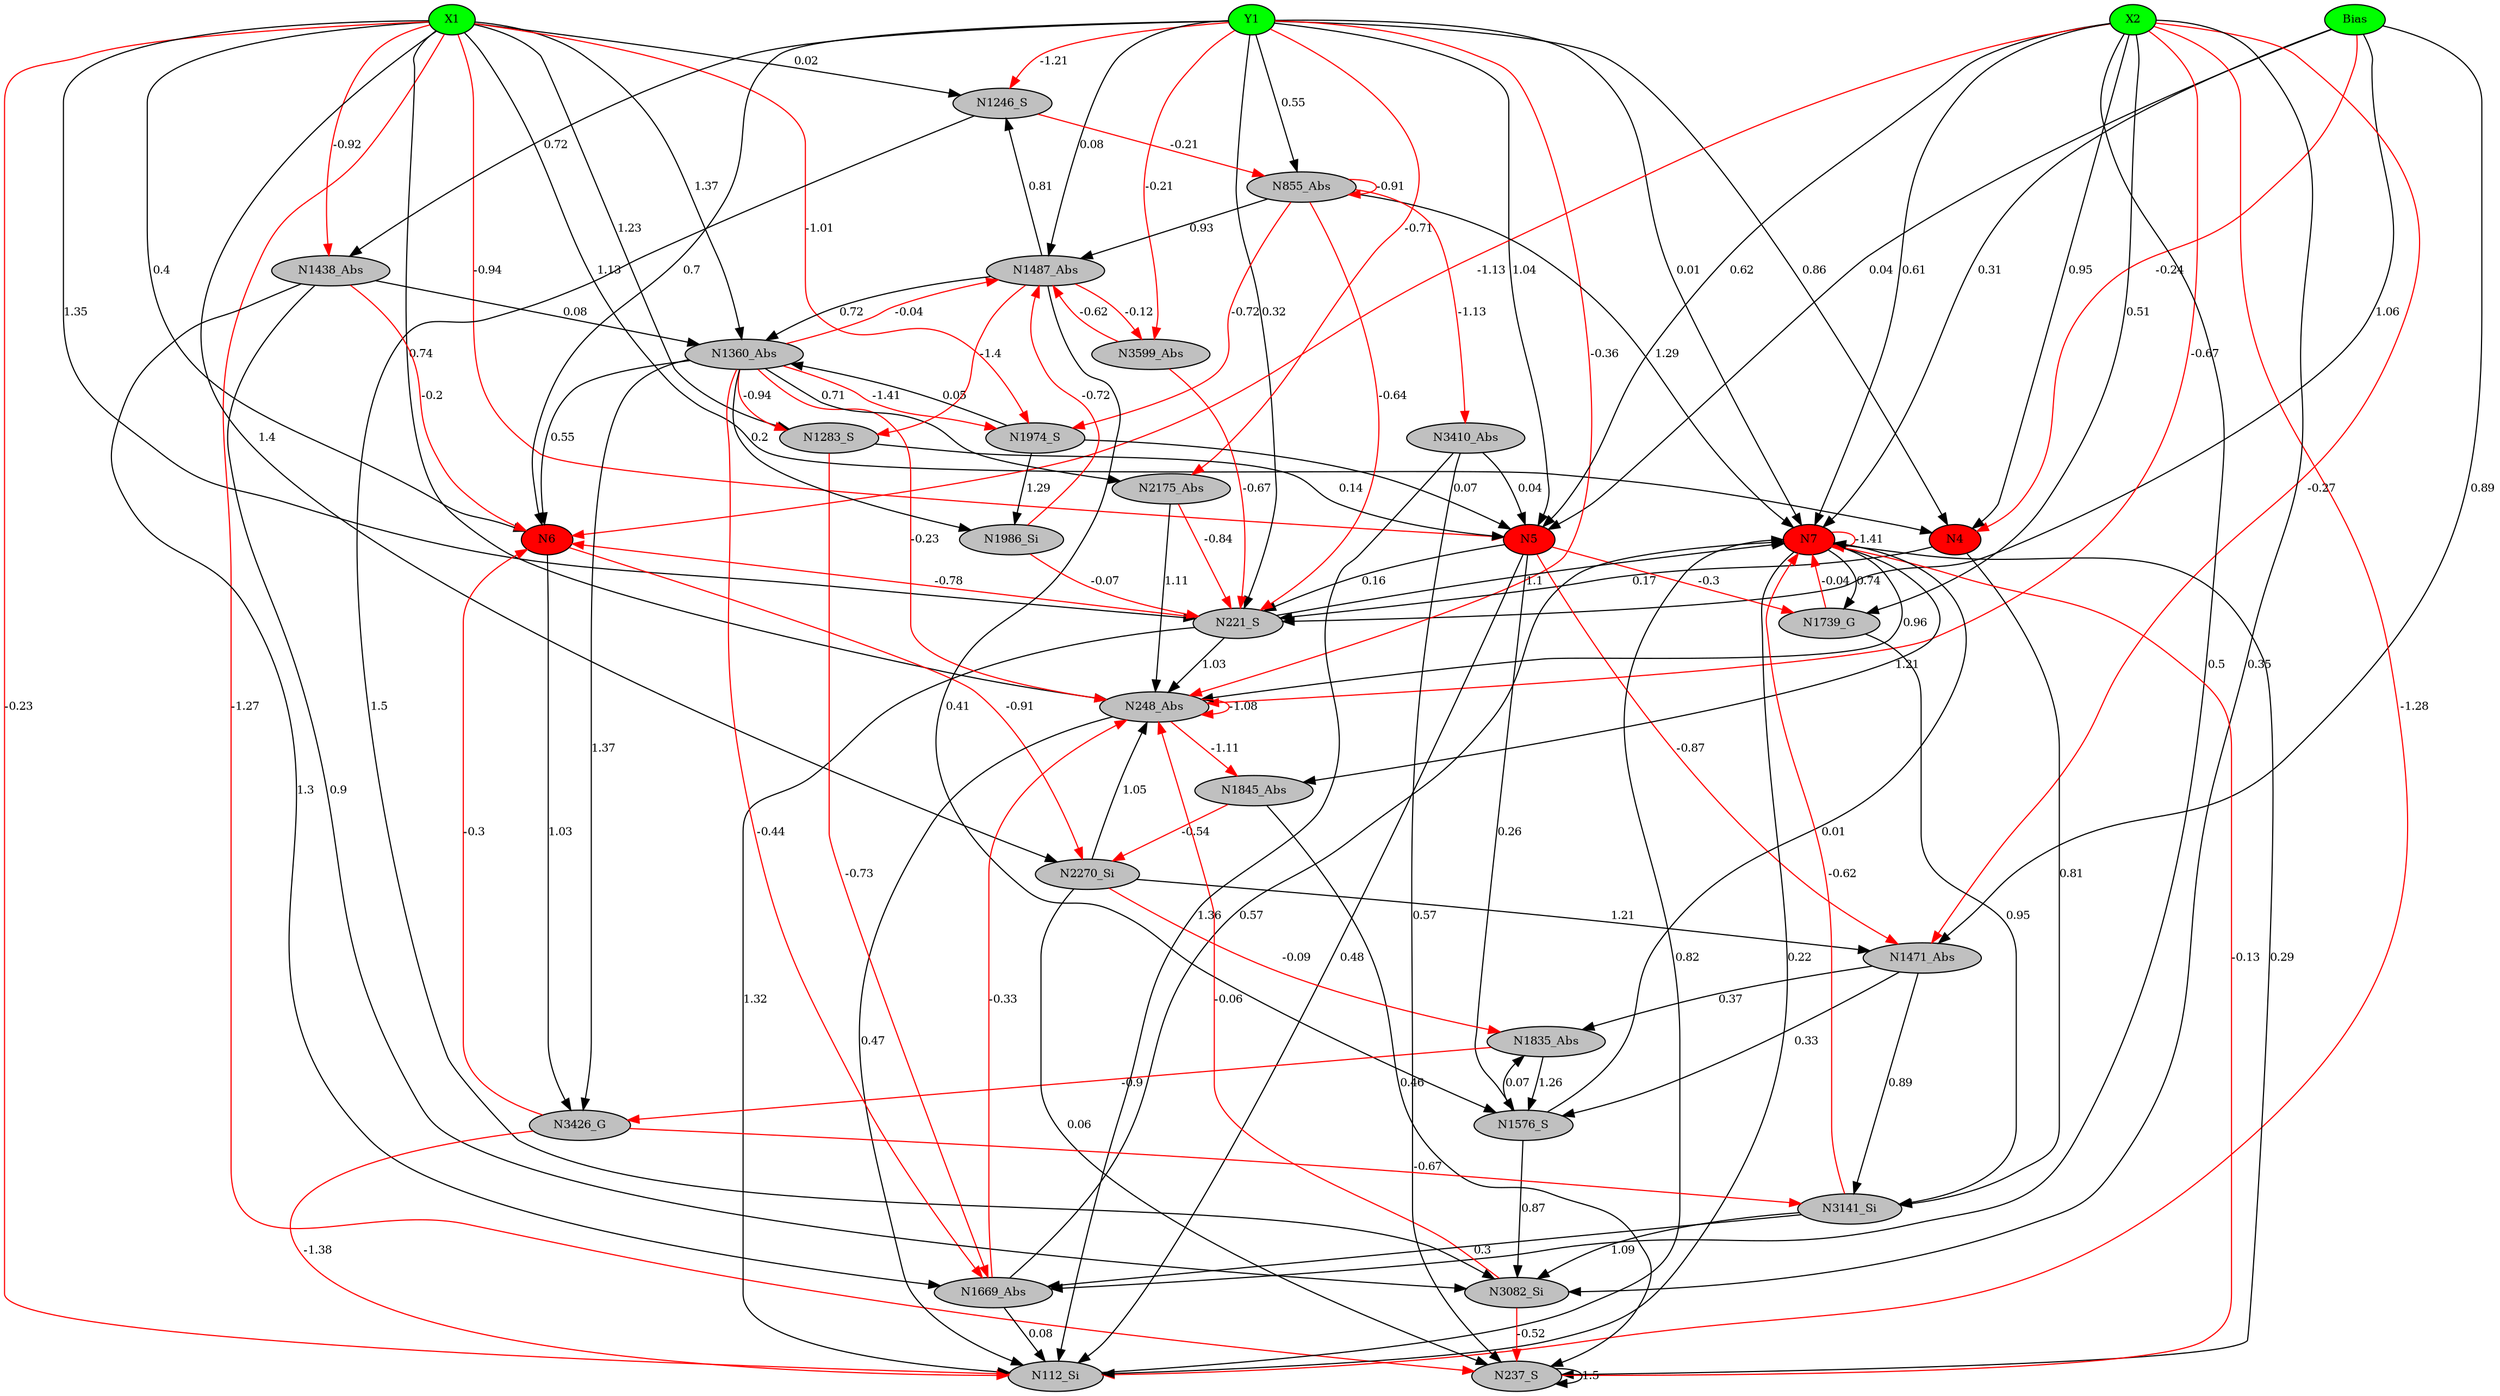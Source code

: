 digraph g { 
N0 [shape=ellipse, label=Bias,fontsize=10,height=0.1,width=0.1,style=filled,fillcolor=green]
N1[shape=ellipse label=X1,fontsize=10,height=0.1,width=0.1,style=filled,fillcolor=green]
N2[shape=ellipse label=Y1,fontsize=10,height=0.1,width=0.1,style=filled,fillcolor=green]
N3[shape=ellipse label=X2,fontsize=10,height=0.1,width=0.1,style=filled,fillcolor=green]
N4[shape=ellipse,fontsize = 10, height = 0.1, width = 0.1, style = filled, fillcolor = red]
N5[shape=ellipse,fontsize = 10, height = 0.1, width = 0.1, style = filled, fillcolor = red]
N6[shape=ellipse,fontsize = 10, height = 0.1, width = 0.1, style = filled, fillcolor = red]
N7[shape=ellipse,fontsize = 10, height = 0.1, width = 0.1, style = filled, fillcolor = red]
N112[shape=ellipse, label=N112_Si,fontsize=10,height=0.1,width=0.1,style=filled,fillcolor=gray]
N221[shape=ellipse, label=N221_S,fontsize=10,height=0.1,width=0.1,style=filled,fillcolor=gray]
N237[shape=ellipse, label=N237_S,fontsize=10,height=0.1,width=0.1,style=filled,fillcolor=gray]
N248[shape=ellipse, label=N248_Abs,fontsize=10,height=0.1,width=0.1,style=filled,fillcolor=gray]
N855[shape=ellipse, label=N855_Abs,fontsize=10,height=0.1,width=0.1,style=filled,fillcolor=gray]
N1246[shape=ellipse, label=N1246_S,fontsize=10,height=0.1,width=0.1,style=filled,fillcolor=gray]
N1283[shape=ellipse, label=N1283_S,fontsize=10,height=0.1,width=0.1,style=filled,fillcolor=gray]
N1360[shape=ellipse, label=N1360_Abs,fontsize=10,height=0.1,width=0.1,style=filled,fillcolor=gray]
N1438[shape=ellipse, label=N1438_Abs,fontsize=10,height=0.1,width=0.1,style=filled,fillcolor=gray]
N1471[shape=ellipse, label=N1471_Abs,fontsize=10,height=0.1,width=0.1,style=filled,fillcolor=gray]
N1487[shape=ellipse, label=N1487_Abs,fontsize=10,height=0.1,width=0.1,style=filled,fillcolor=gray]
N1576[shape=ellipse, label=N1576_S,fontsize=10,height=0.1,width=0.1,style=filled,fillcolor=gray]
N1669[shape=ellipse, label=N1669_Abs,fontsize=10,height=0.1,width=0.1,style=filled,fillcolor=gray]
N1739[shape=ellipse, label=N1739_G,fontsize=10,height=0.1,width=0.1,style=filled,fillcolor=gray]
N1835[shape=ellipse, label=N1835_Abs,fontsize=10,height=0.1,width=0.1,style=filled,fillcolor=gray]
N1845[shape=ellipse, label=N1845_Abs,fontsize=10,height=0.1,width=0.1,style=filled,fillcolor=gray]
N1974[shape=ellipse, label=N1974_S,fontsize=10,height=0.1,width=0.1,style=filled,fillcolor=gray]
N1986[shape=ellipse, label=N1986_Si,fontsize=10,height=0.1,width=0.1,style=filled,fillcolor=gray]
N2175[shape=ellipse, label=N2175_Abs,fontsize=10,height=0.1,width=0.1,style=filled,fillcolor=gray]
N2270[shape=ellipse, label=N2270_Si,fontsize=10,height=0.1,width=0.1,style=filled,fillcolor=gray]
N3082[shape=ellipse, label=N3082_Si,fontsize=10,height=0.1,width=0.1,style=filled,fillcolor=gray]
N3141[shape=ellipse, label=N3141_Si,fontsize=10,height=0.1,width=0.1,style=filled,fillcolor=gray]
N3410[shape=ellipse, label=N3410_Abs,fontsize=10,height=0.1,width=0.1,style=filled,fillcolor=gray]
N3426[shape=ellipse, label=N3426_G,fontsize=10,height=0.1,width=0.1,style=filled,fillcolor=gray]
N3599[shape=ellipse, label=N3599_Abs,fontsize=10,height=0.1,width=0.1,style=filled,fillcolor=gray]
N0 -> N4 [color=red] [arrowType=inv][ label=-0.24,fontsize=10]
N1 -> N4 [color=black] [ label=1.13,fontsize=10]
N2 -> N4 [color=black] [ label=0.86,fontsize=10]
N3 -> N4 [color=black] [ label=0.95,fontsize=10]
N0 -> N5 [color=black] [ label=0.04,fontsize=10]
N1 -> N5 [color=red] [arrowType=inv][ label=-0.94,fontsize=10]
N2 -> N5 [color=black] [ label=1.04,fontsize=10]
N3 -> N5 [color=black] [ label=0.62,fontsize=10]
N1 -> N6 [color=black] [ label=0.4,fontsize=10]
N2 -> N6 [color=black] [ label=0.7,fontsize=10]
N3 -> N6 [color=red] [arrowType=inv][ label=-1.13,fontsize=10]
N0 -> N7 [color=black] [ label=0.31,fontsize=10]
N2 -> N7 [color=black] [ label=0.01,fontsize=10]
N3 -> N7 [color=black] [ label=0.61,fontsize=10]
N1 -> N112 [color=red] [arrowType=inv][ label=-0.23,fontsize=10]
N112 -> N7 [color=black] [ label=0.82,fontsize=10]
N0 -> N221 [color=black] [ label=1.06,fontsize=10]
N221 -> N6 [color=red] [arrowType=inv][ label=-0.78,fontsize=10]
N7 -> N237 [color=black] [ label=0.29,fontsize=10]
N237 -> N7 [color=red] [arrowType=inv][ label=-0.13,fontsize=10]
N3 -> N248 [color=red] [arrowType=inv][ label=-0.67,fontsize=10]
N248 -> N112 [color=black] [ label=0.47,fontsize=10]
N4 -> N221 [color=black] [ label=0.17,fontsize=10]
N3 -> N112 [color=red] [arrowType=inv][ label=-1.28,fontsize=10]
N5 -> N221 [color=black] [ label=0.16,fontsize=10]
N2 -> N855 [color=black] [ label=0.55,fontsize=10]
N1 -> N237 [color=red] [arrowType=inv][ label=-1.27,fontsize=10]
N2 -> N1246 [color=red] [arrowType=inv][ label=-1.21,fontsize=10]
N1246 -> N855 [color=red] [arrowType=inv][ label=-0.21,fontsize=10]
N1 -> N1283 [color=black] [ label=1.23,fontsize=10]
N1283 -> N5 [color=black] [ label=0.14,fontsize=10]
N1 -> N1360 [color=black] [ label=1.37,fontsize=10]
N1360 -> N1283 [color=red] [arrowType=inv][ label=-0.94,fontsize=10]
N2 -> N248 [color=red] [arrowType=inv][ label=-0.36,fontsize=10]
N1360 -> N6 [color=black] [ label=0.55,fontsize=10]
N221 -> N7 [color=black] [ label=1.1,fontsize=10]
N1 -> N1438 [color=red] [arrowType=inv][ label=-0.92,fontsize=10]
N1438 -> N6 [color=red] [arrowType=inv][ label=-0.2,fontsize=10]
N3 -> N1471 [color=red] [arrowType=inv][ label=-0.27,fontsize=10]
N2 -> N221 [color=black] [ label=0.32,fontsize=10]
N1360 -> N1487 [color=red] [arrowType=inv][ label=-0.04,fontsize=10]
N1487 -> N1283 [color=red] [arrowType=inv][ label=-1.4,fontsize=10]
N221 -> N248 [color=black] [ label=1.03,fontsize=10]
N1471 -> N1576 [color=black] [ label=0.33,fontsize=10]
N5 -> N112 [color=black] [ label=0.48,fontsize=10]
N3 -> N1669 [color=black] [ label=0.5,fontsize=10]
N1669 -> N248 [color=red] [arrowType=inv][ label=-0.33,fontsize=10]
N855 -> N221 [color=red] [arrowType=inv][ label=-0.64,fontsize=10]
N3 -> N1739 [color=black] [ label=0.51,fontsize=10]
N1739 -> N7 [color=red] [arrowType=inv][ label=-0.04,fontsize=10]
N1360 -> N248 [color=red] [arrowType=inv][ label=-0.23,fontsize=10]
N855 -> N855 [color=red] [arrowType=inv][ label=-0.91,fontsize=10]
N1471 -> N1835 [color=black] [ label=0.37,fontsize=10]
N1835 -> N1576 [color=black] [ label=1.26,fontsize=10]
N7 -> N1845 [color=black] [ label=1.21,fontsize=10]
N1845 -> N237 [color=black] [ label=0.46,fontsize=10]
N1669 -> N112 [color=black] [ label=0.08,fontsize=10]
N1283 -> N1669 [color=red] [arrowType=inv][ label=-0.73,fontsize=10]
N855 -> N1974 [color=red] [arrowType=inv][ label=-0.72,fontsize=10]
N1974 -> N5 [color=black] [ label=0.07,fontsize=10]
N1360 -> N1986 [color=black] [ label=0.2,fontsize=10]
N1986 -> N1487 [color=red] [arrowType=inv][ label=-0.72,fontsize=10]
N237 -> N237 [color=black] [ label=1.5,fontsize=10]
N1669 -> N7 [color=black] [ label=0.57,fontsize=10]
N1360 -> N2175 [color=black] [ label=0.71,fontsize=10]
N2175 -> N248 [color=black] [ label=1.11,fontsize=10]
N1 -> N2270 [color=black] [ label=1.4,fontsize=10]
N2270 -> N237 [color=black] [ label=0.06,fontsize=10]
N2 -> N1438 [color=black] [ label=0.72,fontsize=10]
N5 -> N1739 [color=red] [arrowType=inv][ label=-0.3,fontsize=10]
N248 -> N248 [color=red] [arrowType=inv][ label=-1.08,fontsize=10]
N1576 -> N1835 [color=black] [ label=0.07,fontsize=10]
N1487 -> N1576 [color=black] [ label=0.41,fontsize=10]
N2 -> N1487 [color=black] [ label=0.08,fontsize=10]
N2270 -> N1835 [color=red] [arrowType=inv][ label=-0.09,fontsize=10]
N1576 -> N3082 [color=black] [ label=0.87,fontsize=10]
N3082 -> N248 [color=red] [arrowType=inv][ label=-0.06,fontsize=10]
N7 -> N1739 [color=black] [ label=0.74,fontsize=10]
N4 -> N3141 [color=black] [ label=0.81,fontsize=10]
N3141 -> N1669 [color=black] [ label=0.3,fontsize=10]
N248 -> N1845 [color=red] [arrowType=inv][ label=-1.11,fontsize=10]
N5 -> N1576 [color=black] [ label=0.26,fontsize=10]
N855 -> N3410 [color=red] [arrowType=inv][ label=-1.13,fontsize=10]
N3410 -> N5 [color=black] [ label=0.04,fontsize=10]
N6 -> N3426 [color=black] [ label=1.03,fontsize=10]
N3426 -> N6 [color=red] [arrowType=inv][ label=-0.3,fontsize=10]
N1576 -> N7 [color=black] [ label=0.01,fontsize=10]
N1438 -> N1360 [color=black] [ label=0.08,fontsize=10]
N1 -> N248 [color=black] [ label=0.74,fontsize=10]
N2 -> N3599 [color=red] [arrowType=inv][ label=-0.21,fontsize=10]
N3599 -> N221 [color=red] [arrowType=inv][ label=-0.67,fontsize=10]
N2 -> N2175 [color=red] [arrowType=inv][ label=-0.71,fontsize=10]
N221 -> N112 [color=black] [ label=1.32,fontsize=10]
N1739 -> N3141 [color=black] [ label=0.95,fontsize=10]
N1487 -> N3599 [color=red] [arrowType=inv][ label=-0.12,fontsize=10]
N2175 -> N221 [color=red] [arrowType=inv][ label=-0.84,fontsize=10]
N1974 -> N1360 [color=black] [ label=0.05,fontsize=10]
N7 -> N112 [color=black] [ label=0.22,fontsize=10]
N3426 -> N112 [color=red] [arrowType=inv][ label=-1.38,fontsize=10]
N1246 -> N3082 [color=black] [ label=1.5,fontsize=10]
N7 -> N248 [color=black] [ label=0.96,fontsize=10]
N2270 -> N248 [color=black] [ label=1.05,fontsize=10]
N2270 -> N1471 [color=black] [ label=1.21,fontsize=10]
N3426 -> N3141 [color=red] [arrowType=inv][ label=-0.67,fontsize=10]
N3 -> N3082 [color=black] [ label=0.35,fontsize=10]
N1438 -> N1669 [color=black] [ label=1.3,fontsize=10]
N1487 -> N1360 [color=black] [ label=0.72,fontsize=10]
N0 -> N1471 [color=black] [ label=0.89,fontsize=10]
N1471 -> N3141 [color=black] [ label=0.89,fontsize=10]
N3141 -> N3082 [color=black] [ label=1.09,fontsize=10]
N1986 -> N221 [color=red] [arrowType=inv][ label=-0.07,fontsize=10]
N6 -> N2270 [color=red] [arrowType=inv][ label=-0.91,fontsize=10]
N1845 -> N2270 [color=red] [arrowType=inv][ label=-0.54,fontsize=10]
N1487 -> N1246 [color=black] [ label=0.81,fontsize=10]
N1360 -> N1669 [color=red] [arrowType=inv][ label=-0.44,fontsize=10]
N1974 -> N1986 [color=black] [ label=1.29,fontsize=10]
N5 -> N1471 [color=red] [arrowType=inv][ label=-0.87,fontsize=10]
N3082 -> N237 [color=red] [arrowType=inv][ label=-0.52,fontsize=10]
N1835 -> N3426 [color=red] [arrowType=inv][ label=-0.9,fontsize=10]
N1360 -> N1974 [color=red] [arrowType=inv][ label=-1.41,fontsize=10]
N855 -> N1487 [color=black] [ label=0.93,fontsize=10]
N1 -> N1246 [color=black] [ label=0.02,fontsize=10]
N3141 -> N7 [color=red] [arrowType=inv][ label=-0.62,fontsize=10]
N3410 -> N237 [color=black] [ label=0.57,fontsize=10]
N855 -> N7 [color=black] [ label=1.29,fontsize=10]
N1360 -> N3426 [color=black] [ label=1.37,fontsize=10]
N1 -> N221 [color=black] [ label=1.35,fontsize=10]
N3599 -> N1487 [color=red] [arrowType=inv][ label=-0.62,fontsize=10]
N1438 -> N3082 [color=black] [ label=0.9,fontsize=10]
N7 -> N7 [color=red] [arrowType=inv][ label=-1.41,fontsize=10]
N1 -> N1974 [color=red] [arrowType=inv][ label=-1.01,fontsize=10]
N3410 -> N112 [color=black] [ label=1.36,fontsize=10]
 { rank=same; 
N4
N5
N6
N7
 } 
 { rank=same; 
N1 ->N2 ->N3 ->N0 [style=invis]
 } 
}
